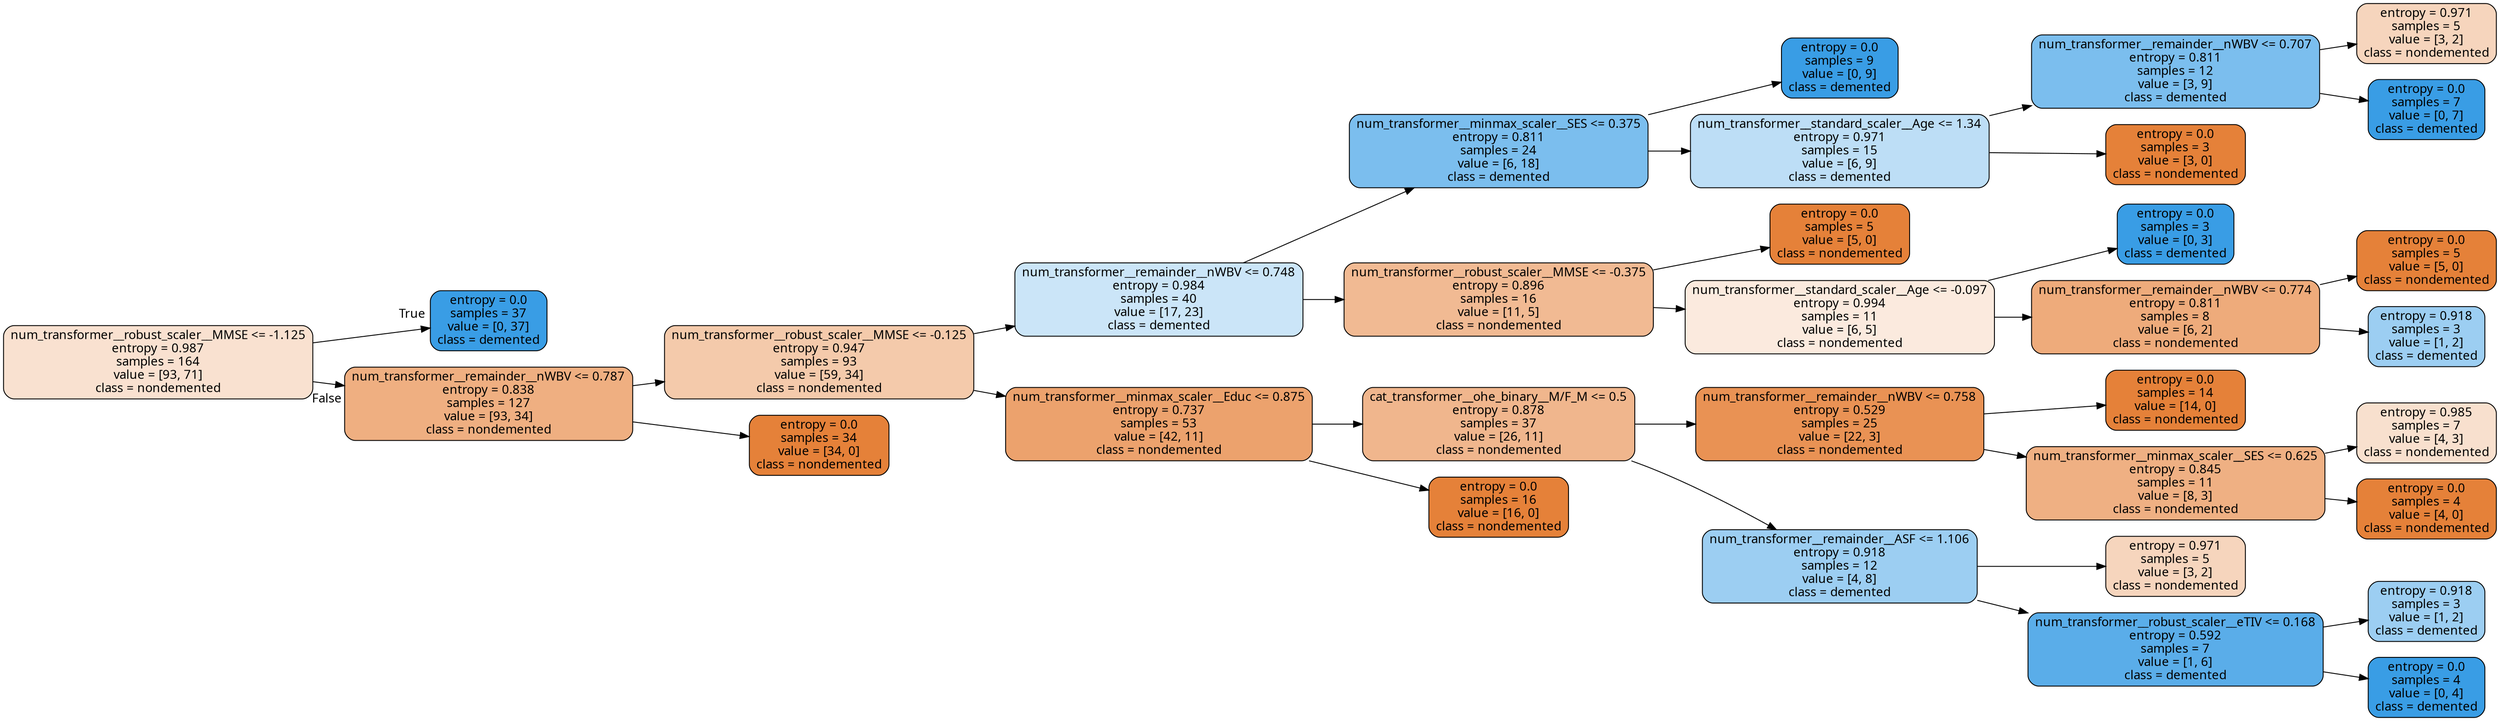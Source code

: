 digraph Tree {
node [shape=box, style="filled, rounded", color="black", fontname="futura"] ;
edge [fontname="futura"] ;
rankdir=LR ;
0 [label="num_transformer__robust_scaler__MMSE <= -1.125\nentropy = 0.987\nsamples = 164\nvalue = [93, 71]\nclass = nondemented", fillcolor="#f9e1d0"] ;
1 [label="entropy = 0.0\nsamples = 37\nvalue = [0, 37]\nclass = demented", fillcolor="#399de5"] ;
0 -> 1 [labeldistance=2.5, labelangle=-45, headlabel="True"] ;
2 [label="num_transformer__remainder__nWBV <= 0.787\nentropy = 0.838\nsamples = 127\nvalue = [93, 34]\nclass = nondemented", fillcolor="#efaf81"] ;
0 -> 2 [labeldistance=2.5, labelangle=45, headlabel="False"] ;
3 [label="num_transformer__robust_scaler__MMSE <= -0.125\nentropy = 0.947\nsamples = 93\nvalue = [59, 34]\nclass = nondemented", fillcolor="#f4caab"] ;
2 -> 3 ;
4 [label="num_transformer__remainder__nWBV <= 0.748\nentropy = 0.984\nsamples = 40\nvalue = [17, 23]\nclass = demented", fillcolor="#cbe5f8"] ;
3 -> 4 ;
5 [label="num_transformer__minmax_scaler__SES <= 0.375\nentropy = 0.811\nsamples = 24\nvalue = [6, 18]\nclass = demented", fillcolor="#7bbeee"] ;
4 -> 5 ;
6 [label="entropy = 0.0\nsamples = 9\nvalue = [0, 9]\nclass = demented", fillcolor="#399de5"] ;
5 -> 6 ;
7 [label="num_transformer__standard_scaler__Age <= 1.34\nentropy = 0.971\nsamples = 15\nvalue = [6, 9]\nclass = demented", fillcolor="#bddef6"] ;
5 -> 7 ;
8 [label="num_transformer__remainder__nWBV <= 0.707\nentropy = 0.811\nsamples = 12\nvalue = [3, 9]\nclass = demented", fillcolor="#7bbeee"] ;
7 -> 8 ;
9 [label="entropy = 0.971\nsamples = 5\nvalue = [3, 2]\nclass = nondemented", fillcolor="#f6d5bd"] ;
8 -> 9 ;
10 [label="entropy = 0.0\nsamples = 7\nvalue = [0, 7]\nclass = demented", fillcolor="#399de5"] ;
8 -> 10 ;
11 [label="entropy = 0.0\nsamples = 3\nvalue = [3, 0]\nclass = nondemented", fillcolor="#e58139"] ;
7 -> 11 ;
12 [label="num_transformer__robust_scaler__MMSE <= -0.375\nentropy = 0.896\nsamples = 16\nvalue = [11, 5]\nclass = nondemented", fillcolor="#f1ba93"] ;
4 -> 12 ;
13 [label="entropy = 0.0\nsamples = 5\nvalue = [5, 0]\nclass = nondemented", fillcolor="#e58139"] ;
12 -> 13 ;
14 [label="num_transformer__standard_scaler__Age <= -0.097\nentropy = 0.994\nsamples = 11\nvalue = [6, 5]\nclass = nondemented", fillcolor="#fbeade"] ;
12 -> 14 ;
15 [label="entropy = 0.0\nsamples = 3\nvalue = [0, 3]\nclass = demented", fillcolor="#399de5"] ;
14 -> 15 ;
16 [label="num_transformer__remainder__nWBV <= 0.774\nentropy = 0.811\nsamples = 8\nvalue = [6, 2]\nclass = nondemented", fillcolor="#eeab7b"] ;
14 -> 16 ;
17 [label="entropy = 0.0\nsamples = 5\nvalue = [5, 0]\nclass = nondemented", fillcolor="#e58139"] ;
16 -> 17 ;
18 [label="entropy = 0.918\nsamples = 3\nvalue = [1, 2]\nclass = demented", fillcolor="#9ccef2"] ;
16 -> 18 ;
19 [label="num_transformer__minmax_scaler__Educ <= 0.875\nentropy = 0.737\nsamples = 53\nvalue = [42, 11]\nclass = nondemented", fillcolor="#eca26d"] ;
3 -> 19 ;
20 [label="cat_transformer__ohe_binary__M/F_M <= 0.5\nentropy = 0.878\nsamples = 37\nvalue = [26, 11]\nclass = nondemented", fillcolor="#f0b68d"] ;
19 -> 20 ;
21 [label="num_transformer__remainder__nWBV <= 0.758\nentropy = 0.529\nsamples = 25\nvalue = [22, 3]\nclass = nondemented", fillcolor="#e99254"] ;
20 -> 21 ;
22 [label="entropy = 0.0\nsamples = 14\nvalue = [14, 0]\nclass = nondemented", fillcolor="#e58139"] ;
21 -> 22 ;
23 [label="num_transformer__minmax_scaler__SES <= 0.625\nentropy = 0.845\nsamples = 11\nvalue = [8, 3]\nclass = nondemented", fillcolor="#efb083"] ;
21 -> 23 ;
24 [label="entropy = 0.985\nsamples = 7\nvalue = [4, 3]\nclass = nondemented", fillcolor="#f8e0ce"] ;
23 -> 24 ;
25 [label="entropy = 0.0\nsamples = 4\nvalue = [4, 0]\nclass = nondemented", fillcolor="#e58139"] ;
23 -> 25 ;
26 [label="num_transformer__remainder__ASF <= 1.106\nentropy = 0.918\nsamples = 12\nvalue = [4, 8]\nclass = demented", fillcolor="#9ccef2"] ;
20 -> 26 ;
27 [label="entropy = 0.971\nsamples = 5\nvalue = [3, 2]\nclass = nondemented", fillcolor="#f6d5bd"] ;
26 -> 27 ;
28 [label="num_transformer__robust_scaler__eTIV <= 0.168\nentropy = 0.592\nsamples = 7\nvalue = [1, 6]\nclass = demented", fillcolor="#5aade9"] ;
26 -> 28 ;
29 [label="entropy = 0.918\nsamples = 3\nvalue = [1, 2]\nclass = demented", fillcolor="#9ccef2"] ;
28 -> 29 ;
30 [label="entropy = 0.0\nsamples = 4\nvalue = [0, 4]\nclass = demented", fillcolor="#399de5"] ;
28 -> 30 ;
31 [label="entropy = 0.0\nsamples = 16\nvalue = [16, 0]\nclass = nondemented", fillcolor="#e58139"] ;
19 -> 31 ;
32 [label="entropy = 0.0\nsamples = 34\nvalue = [34, 0]\nclass = nondemented", fillcolor="#e58139"] ;
2 -> 32 ;
}